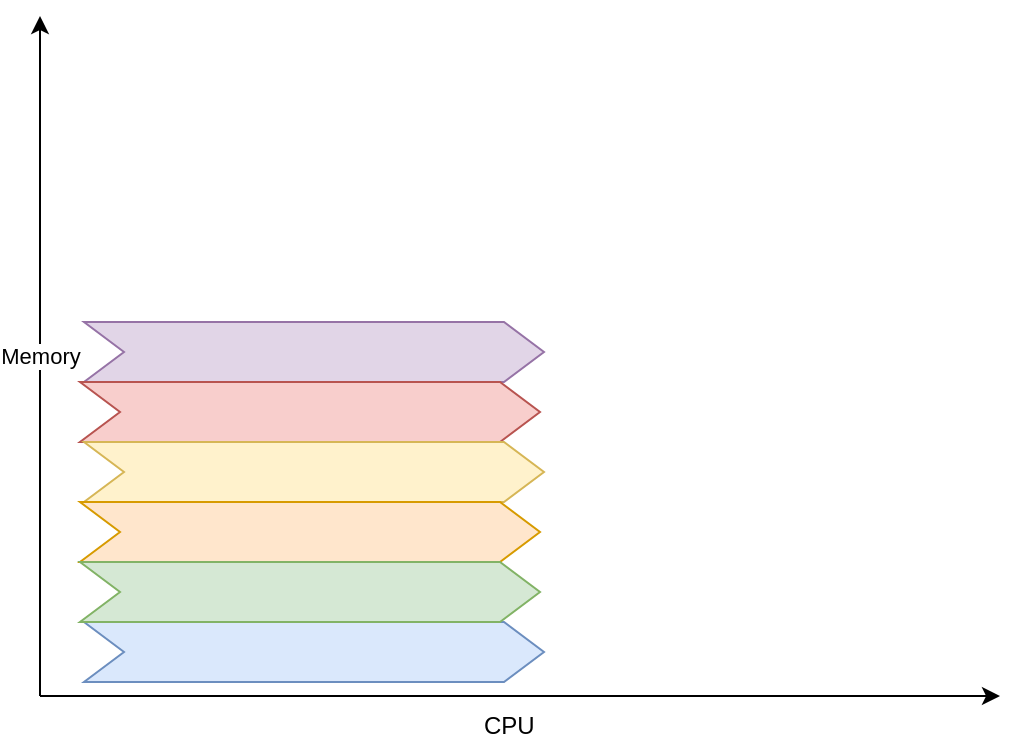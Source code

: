 <mxfile version="10.6.7" type="device"><diagram id="2N01S7aC5b8Qeyon5qwp" name="Page-1"><mxGraphModel dx="1351" dy="1117" grid="1" gridSize="10" guides="1" tooltips="1" connect="1" arrows="1" fold="1" page="1" pageScale="1" pageWidth="827" pageHeight="1169" math="0" shadow="0"><root><mxCell id="0"/><mxCell id="1" parent="0"/><mxCell id="52_Le-La0BQ9bk8Limpn-19" value="Memory" style="endArrow=classic;html=1;" edge="1" parent="1"><mxGeometry width="50" height="50" relative="1" as="geometry"><mxPoint x="70" y="420" as="sourcePoint"/><mxPoint x="70" y="80" as="targetPoint"/></mxGeometry></mxCell><mxCell id="52_Le-La0BQ9bk8Limpn-20" value="" style="endArrow=classic;html=1;" edge="1" parent="1"><mxGeometry width="50" height="50" relative="1" as="geometry"><mxPoint x="70" y="420" as="sourcePoint"/><mxPoint x="550" y="420" as="targetPoint"/></mxGeometry></mxCell><mxCell id="52_Le-La0BQ9bk8Limpn-21" value="CPU" style="text;html=1;resizable=0;points=[];autosize=1;align=left;verticalAlign=top;spacingTop=-4;" vertex="1" parent="1"><mxGeometry x="290" y="425" width="40" height="20" as="geometry"/></mxCell><mxCell id="52_Le-La0BQ9bk8Limpn-11" value="" style="shape=step;perimeter=stepPerimeter;fixedSize=1;points=[];fillColor=#e1d5e7;strokeColor=#9673a6;" vertex="1" parent="1"><mxGeometry x="92" y="233" width="230" height="30" as="geometry"/></mxCell><mxCell id="52_Le-La0BQ9bk8Limpn-12" value="" style="shape=step;perimeter=stepPerimeter;fixedSize=1;points=[];fillColor=#f8cecc;strokeColor=#b85450;" vertex="1" parent="1"><mxGeometry x="90" y="263" width="230" height="30" as="geometry"/></mxCell><mxCell id="52_Le-La0BQ9bk8Limpn-13" value="" style="shape=step;perimeter=stepPerimeter;fixedSize=1;points=[];fillColor=#fff2cc;strokeColor=#d6b656;" vertex="1" parent="1"><mxGeometry x="92" y="293" width="230" height="30" as="geometry"/></mxCell><mxCell id="52_Le-La0BQ9bk8Limpn-14" value="" style="shape=step;perimeter=stepPerimeter;fixedSize=1;points=[];fillColor=#ffe6cc;strokeColor=#d79b00;" vertex="1" parent="1"><mxGeometry x="90" y="323" width="230" height="30" as="geometry"/></mxCell><mxCell id="52_Le-La0BQ9bk8Limpn-16" value="" style="shape=step;perimeter=stepPerimeter;fixedSize=1;points=[];fillColor=#dae8fc;strokeColor=#6c8ebf;" vertex="1" parent="1"><mxGeometry x="92" y="383" width="230" height="30" as="geometry"/></mxCell><mxCell id="52_Le-La0BQ9bk8Limpn-15" value="" style="shape=step;perimeter=stepPerimeter;fixedSize=1;points=[];fillColor=#d5e8d4;strokeColor=#82b366;" vertex="1" parent="1"><mxGeometry x="90" y="353" width="230" height="30" as="geometry"/></mxCell></root></mxGraphModel></diagram></mxfile>